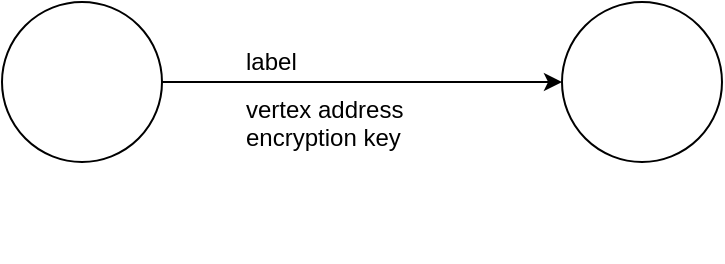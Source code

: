 <mxfile version="14.1.8" type="device"><diagram id="q4z1sbEvRdgY_44qU-Ds" name="Seite-1"><mxGraphModel dx="1088" dy="968" grid="1" gridSize="10" guides="1" tooltips="1" connect="1" arrows="1" fold="1" page="1" pageScale="1" pageWidth="827" pageHeight="1169" math="0" shadow="0"><root><mxCell id="0"/><mxCell id="1" parent="0"/><mxCell id="ixj70ZK1TKM_F5rHh8oi-3" style="edgeStyle=orthogonalEdgeStyle;rounded=0;orthogonalLoop=1;jettySize=auto;html=1;entryX=0;entryY=0.5;entryDx=0;entryDy=0;" edge="1" parent="1" source="ixj70ZK1TKM_F5rHh8oi-1" target="ixj70ZK1TKM_F5rHh8oi-2"><mxGeometry relative="1" as="geometry"/></mxCell><mxCell id="ixj70ZK1TKM_F5rHh8oi-1" value="" style="ellipse;whiteSpace=wrap;html=1;aspect=fixed;" vertex="1" parent="1"><mxGeometry x="120" y="360" width="80" height="80" as="geometry"/></mxCell><mxCell id="ixj70ZK1TKM_F5rHh8oi-2" value="" style="ellipse;whiteSpace=wrap;html=1;aspect=fixed;" vertex="1" parent="1"><mxGeometry x="400" y="360" width="80" height="80" as="geometry"/></mxCell><mxCell id="ixj70ZK1TKM_F5rHh8oi-4" value="label" style="text;html=1;strokeColor=none;fillColor=none;align=left;verticalAlign=middle;whiteSpace=wrap;rounded=0;" vertex="1" parent="1"><mxGeometry x="240" y="380" width="40" height="20" as="geometry"/></mxCell><mxCell id="ixj70ZK1TKM_F5rHh8oi-5" value="vertex address&lt;br&gt;encryption key&lt;br&gt;" style="text;html=1;strokeColor=none;fillColor=none;align=left;verticalAlign=top;whiteSpace=wrap;rounded=0;" vertex="1" parent="1"><mxGeometry x="240" y="400" width="120" height="90" as="geometry"/></mxCell></root></mxGraphModel></diagram></mxfile>